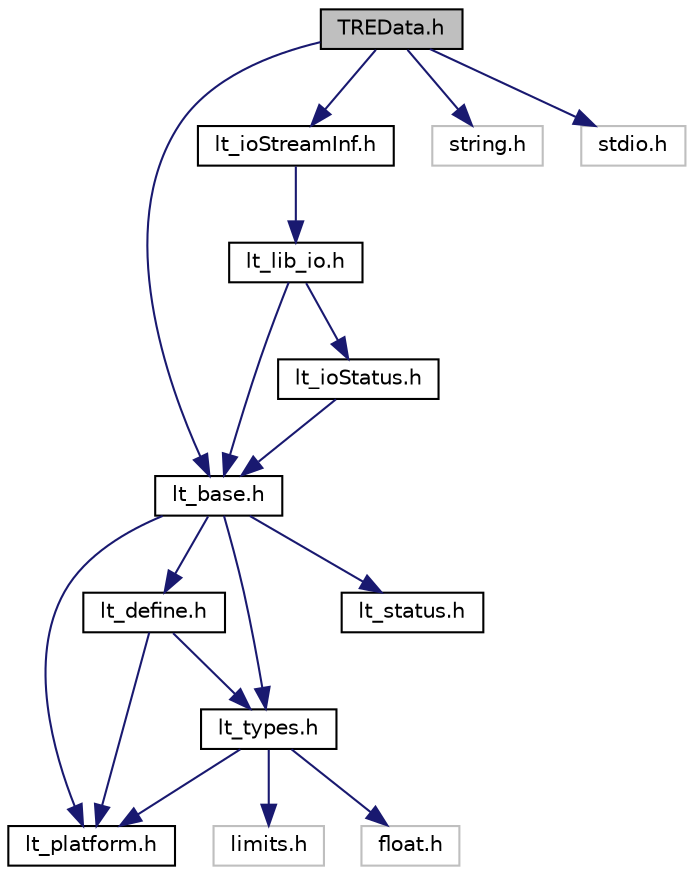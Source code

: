 digraph "TREData.h"
{
  bgcolor="transparent";
  edge [fontname="Helvetica",fontsize="10",labelfontname="Helvetica",labelfontsize="10"];
  node [fontname="Helvetica",fontsize="10",shape=record];
  Node1 [label="TREData.h",height=0.2,width=0.4,color="black", fillcolor="grey75", style="filled" fontcolor="black"];
  Node1 -> Node2 [color="midnightblue",fontsize="10",style="solid",fontname="Helvetica"];
  Node2 [label="lt_base.h",height=0.2,width=0.4,color="black",URL="$a00140.html",tooltip="Include file for all LizardTech sources. "];
  Node2 -> Node3 [color="midnightblue",fontsize="10",style="solid",fontname="Helvetica"];
  Node3 [label="lt_platform.h",height=0.2,width=0.4,color="black",URL="$a00156.html",tooltip="Preprocessor symbols for canonical identification of OS, architecture, and compiler. "];
  Node2 -> Node4 [color="midnightblue",fontsize="10",style="solid",fontname="Helvetica"];
  Node4 [label="lt_define.h",height=0.2,width=0.4,color="black",URL="$a00142.html",tooltip="Preprocessor definitions used throughout LizardTech sources. "];
  Node4 -> Node3 [color="midnightblue",fontsize="10",style="solid",fontname="Helvetica"];
  Node4 -> Node5 [color="midnightblue",fontsize="10",style="solid",fontname="Helvetica"];
  Node5 [label="lt_types.h",height=0.2,width=0.4,color="black",URL="$a00159.html",tooltip="Declaration of standard types and limits in a C-interface. "];
  Node5 -> Node6 [color="midnightblue",fontsize="10",style="solid",fontname="Helvetica"];
  Node6 [label="limits.h",height=0.2,width=0.4,color="grey75"];
  Node5 -> Node7 [color="midnightblue",fontsize="10",style="solid",fontname="Helvetica"];
  Node7 [label="float.h",height=0.2,width=0.4,color="grey75"];
  Node5 -> Node3 [color="midnightblue",fontsize="10",style="solid",fontname="Helvetica"];
  Node2 -> Node5 [color="midnightblue",fontsize="10",style="solid",fontname="Helvetica"];
  Node2 -> Node8 [color="midnightblue",fontsize="10",style="solid",fontname="Helvetica"];
  Node8 [label="lt_status.h",height=0.2,width=0.4,color="black",URL="$a00157.html",tooltip="Declaration of the LT_STATUS type and some commonly used status codes. "];
  Node1 -> Node9 [color="midnightblue",fontsize="10",style="solid",fontname="Helvetica"];
  Node9 [label="lt_ioStreamInf.h",height=0.2,width=0.4,color="black",URL="$a00153.html"];
  Node9 -> Node10 [color="midnightblue",fontsize="10",style="solid",fontname="Helvetica"];
  Node10 [label="lt_lib_io.h",height=0.2,width=0.4,color="black",URL="$a00155.html",tooltip="Support for the IO classes. "];
  Node10 -> Node2 [color="midnightblue",fontsize="10",style="solid",fontname="Helvetica"];
  Node10 -> Node11 [color="midnightblue",fontsize="10",style="solid",fontname="Helvetica"];
  Node11 [label="lt_ioStatus.h",height=0.2,width=0.4,color="black",URL="$a00152.html"];
  Node11 -> Node2 [color="midnightblue",fontsize="10",style="solid",fontname="Helvetica"];
  Node1 -> Node12 [color="midnightblue",fontsize="10",style="solid",fontname="Helvetica"];
  Node12 [label="string.h",height=0.2,width=0.4,color="grey75"];
  Node1 -> Node13 [color="midnightblue",fontsize="10",style="solid",fontname="Helvetica"];
  Node13 [label="stdio.h",height=0.2,width=0.4,color="grey75"];
}
